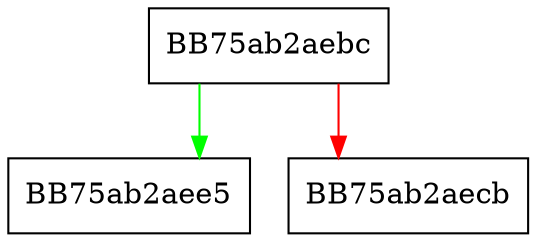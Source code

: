 digraph print_char {
  node [shape="box"];
  graph [splines=ortho];
  BB75ab2aebc -> BB75ab2aee5 [color="green"];
  BB75ab2aebc -> BB75ab2aecb [color="red"];
}